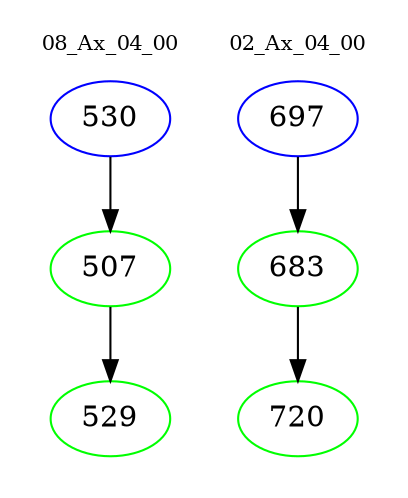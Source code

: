 digraph{
subgraph cluster_0 {
color = white
label = "08_Ax_04_00";
fontsize=10;
T0_530 [label="530", color="blue"]
T0_530 -> T0_507 [color="black"]
T0_507 [label="507", color="green"]
T0_507 -> T0_529 [color="black"]
T0_529 [label="529", color="green"]
}
subgraph cluster_1 {
color = white
label = "02_Ax_04_00";
fontsize=10;
T1_697 [label="697", color="blue"]
T1_697 -> T1_683 [color="black"]
T1_683 [label="683", color="green"]
T1_683 -> T1_720 [color="black"]
T1_720 [label="720", color="green"]
}
}
